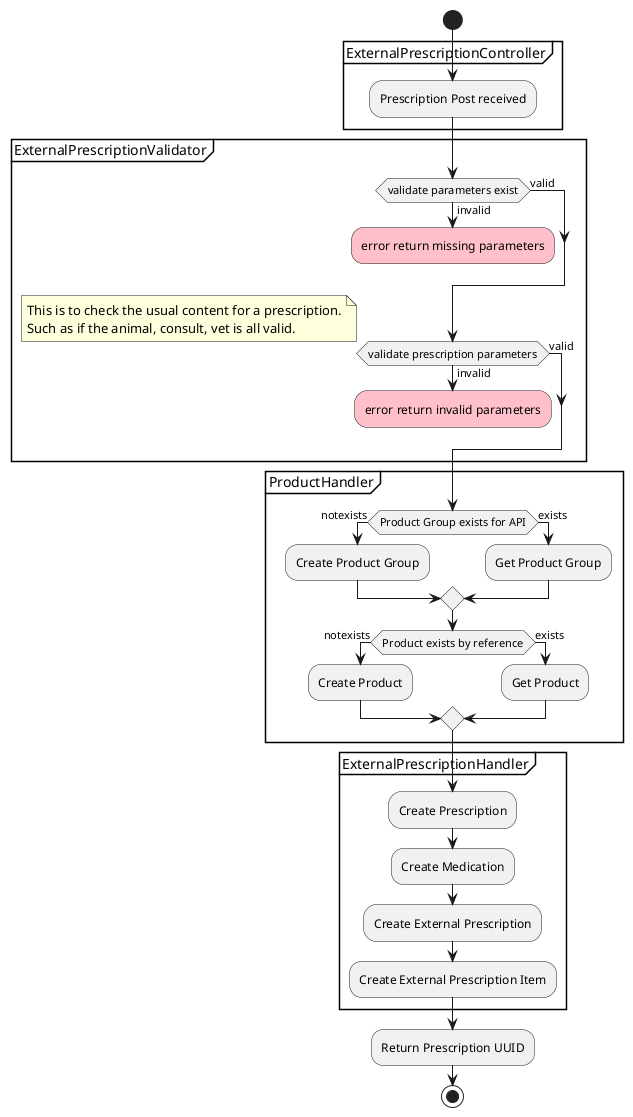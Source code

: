 @startuml ExternalPrescriptionActivityDiagramPost
start
partition ExternalPrescriptionController {
    :Prescription Post received;
}
partition ExternalPrescriptionValidator {
    if (validate parameters exist) then (invalid)
        #pink:error return missing parameters;
        kill;
    else (valid)
    endif
    if (validate prescription parameters) then (invalid)
        note left
            This is to check the usual content for a prescription.
            Such as if the animal, consult, vet is all valid.
        end note
        #pink:error return invalid parameters;
        kill;
    else (valid)
endif
}
partition ProductHandler {
    if (Product Group exists for API) then (notexists)
        :Create Product Group;
    else (exists)
        :Get Product Group;
    endif

    if (Product exists by reference) then (notexists)
        :Create Product;
    else (exists)
        :Get Product;
    endif
}
partition ExternalPrescriptionHandler {
    :Create Prescription;
    :Create Medication;
    :Create External Prescription;
    :Create External Prescription Item;
}
:Return Prescription UUID;
stop
@enduml